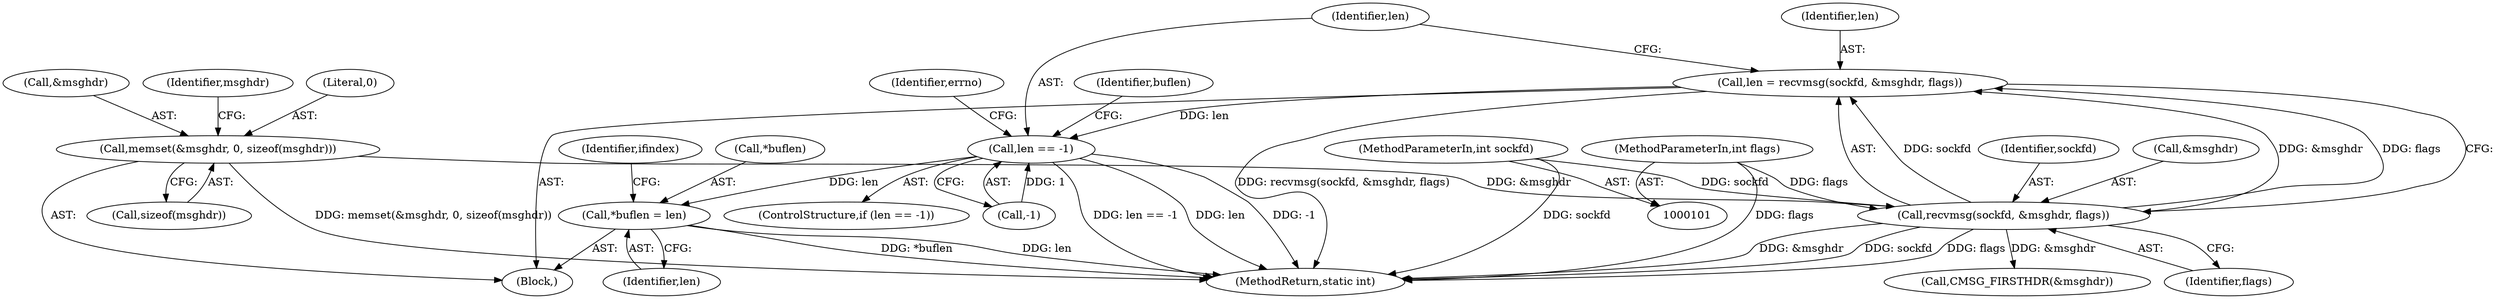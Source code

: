 digraph "0_libndp_a4892df306e0532487f1634ba6d4c6d4bb381c7f@API" {
"1000166" [label="(Call,len = recvmsg(sockfd, &msghdr, flags))"];
"1000168" [label="(Call,recvmsg(sockfd, &msghdr, flags))"];
"1000102" [label="(MethodParameterIn,int sockfd)"];
"1000126" [label="(Call,memset(&msghdr, 0, sizeof(msghdr)))"];
"1000105" [label="(MethodParameterIn,int flags)"];
"1000174" [label="(Call,len == -1)"];
"1000181" [label="(Call,*buflen = len)"];
"1000187" [label="(Identifier,ifindex)"];
"1000166" [label="(Call,len = recvmsg(sockfd, &msghdr, flags))"];
"1000175" [label="(Identifier,len)"];
"1000181" [label="(Call,*buflen = len)"];
"1000130" [label="(Call,sizeof(msghdr))"];
"1000168" [label="(Call,recvmsg(sockfd, &msghdr, flags))"];
"1000127" [label="(Call,&msghdr)"];
"1000105" [label="(MethodParameterIn,int flags)"];
"1000173" [label="(ControlStructure,if (len == -1))"];
"1000108" [label="(Block,)"];
"1000172" [label="(Identifier,flags)"];
"1000126" [label="(Call,memset(&msghdr, 0, sizeof(msghdr)))"];
"1000182" [label="(Call,*buflen)"];
"1000183" [label="(Identifier,buflen)"];
"1000194" [label="(Call,CMSG_FIRSTHDR(&msghdr))"];
"1000169" [label="(Identifier,sockfd)"];
"1000170" [label="(Call,&msghdr)"];
"1000184" [label="(Identifier,len)"];
"1000176" [label="(Call,-1)"];
"1000174" [label="(Call,len == -1)"];
"1000167" [label="(Identifier,len)"];
"1000247" [label="(MethodReturn,static int)"];
"1000180" [label="(Identifier,errno)"];
"1000102" [label="(MethodParameterIn,int sockfd)"];
"1000134" [label="(Identifier,msghdr)"];
"1000129" [label="(Literal,0)"];
"1000166" -> "1000108"  [label="AST: "];
"1000166" -> "1000168"  [label="CFG: "];
"1000167" -> "1000166"  [label="AST: "];
"1000168" -> "1000166"  [label="AST: "];
"1000175" -> "1000166"  [label="CFG: "];
"1000166" -> "1000247"  [label="DDG: recvmsg(sockfd, &msghdr, flags)"];
"1000168" -> "1000166"  [label="DDG: sockfd"];
"1000168" -> "1000166"  [label="DDG: &msghdr"];
"1000168" -> "1000166"  [label="DDG: flags"];
"1000166" -> "1000174"  [label="DDG: len"];
"1000168" -> "1000172"  [label="CFG: "];
"1000169" -> "1000168"  [label="AST: "];
"1000170" -> "1000168"  [label="AST: "];
"1000172" -> "1000168"  [label="AST: "];
"1000168" -> "1000247"  [label="DDG: sockfd"];
"1000168" -> "1000247"  [label="DDG: flags"];
"1000168" -> "1000247"  [label="DDG: &msghdr"];
"1000102" -> "1000168"  [label="DDG: sockfd"];
"1000126" -> "1000168"  [label="DDG: &msghdr"];
"1000105" -> "1000168"  [label="DDG: flags"];
"1000168" -> "1000194"  [label="DDG: &msghdr"];
"1000102" -> "1000101"  [label="AST: "];
"1000102" -> "1000247"  [label="DDG: sockfd"];
"1000126" -> "1000108"  [label="AST: "];
"1000126" -> "1000130"  [label="CFG: "];
"1000127" -> "1000126"  [label="AST: "];
"1000129" -> "1000126"  [label="AST: "];
"1000130" -> "1000126"  [label="AST: "];
"1000134" -> "1000126"  [label="CFG: "];
"1000126" -> "1000247"  [label="DDG: memset(&msghdr, 0, sizeof(msghdr))"];
"1000105" -> "1000101"  [label="AST: "];
"1000105" -> "1000247"  [label="DDG: flags"];
"1000174" -> "1000173"  [label="AST: "];
"1000174" -> "1000176"  [label="CFG: "];
"1000175" -> "1000174"  [label="AST: "];
"1000176" -> "1000174"  [label="AST: "];
"1000180" -> "1000174"  [label="CFG: "];
"1000183" -> "1000174"  [label="CFG: "];
"1000174" -> "1000247"  [label="DDG: -1"];
"1000174" -> "1000247"  [label="DDG: len == -1"];
"1000174" -> "1000247"  [label="DDG: len"];
"1000176" -> "1000174"  [label="DDG: 1"];
"1000174" -> "1000181"  [label="DDG: len"];
"1000181" -> "1000108"  [label="AST: "];
"1000181" -> "1000184"  [label="CFG: "];
"1000182" -> "1000181"  [label="AST: "];
"1000184" -> "1000181"  [label="AST: "];
"1000187" -> "1000181"  [label="CFG: "];
"1000181" -> "1000247"  [label="DDG: *buflen"];
"1000181" -> "1000247"  [label="DDG: len"];
}
